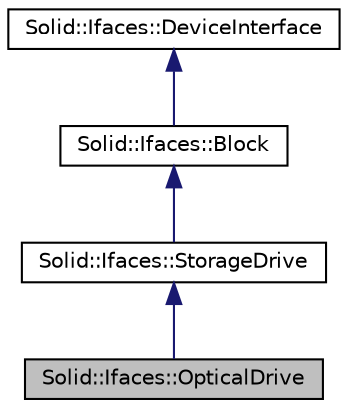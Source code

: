 digraph "Solid::Ifaces::OpticalDrive"
{
  edge [fontname="Helvetica",fontsize="10",labelfontname="Helvetica",labelfontsize="10"];
  node [fontname="Helvetica",fontsize="10",shape=record];
  Node0 [label="Solid::Ifaces::OpticalDrive",height=0.2,width=0.4,color="black", fillcolor="grey75", style="filled", fontcolor="black"];
  Node1 -> Node0 [dir="back",color="midnightblue",fontsize="10",style="solid",fontname="Helvetica"];
  Node1 [label="Solid::Ifaces::StorageDrive",height=0.2,width=0.4,color="black", fillcolor="white", style="filled",URL="$classSolid_1_1Ifaces_1_1StorageDrive.html",tooltip="This device interface is available on storage devices. "];
  Node2 -> Node1 [dir="back",color="midnightblue",fontsize="10",style="solid",fontname="Helvetica"];
  Node2 [label="Solid::Ifaces::Block",height=0.2,width=0.4,color="black", fillcolor="white", style="filled",URL="$classSolid_1_1Ifaces_1_1Block.html",tooltip="This device interface is available on block devices. "];
  Node3 -> Node2 [dir="back",color="midnightblue",fontsize="10",style="solid",fontname="Helvetica"];
  Node3 [label="Solid::Ifaces::DeviceInterface",height=0.2,width=0.4,color="black", fillcolor="white", style="filled",URL="$classSolid_1_1Ifaces_1_1DeviceInterface.html",tooltip="Base interface of all the device interfaces. "];
}
